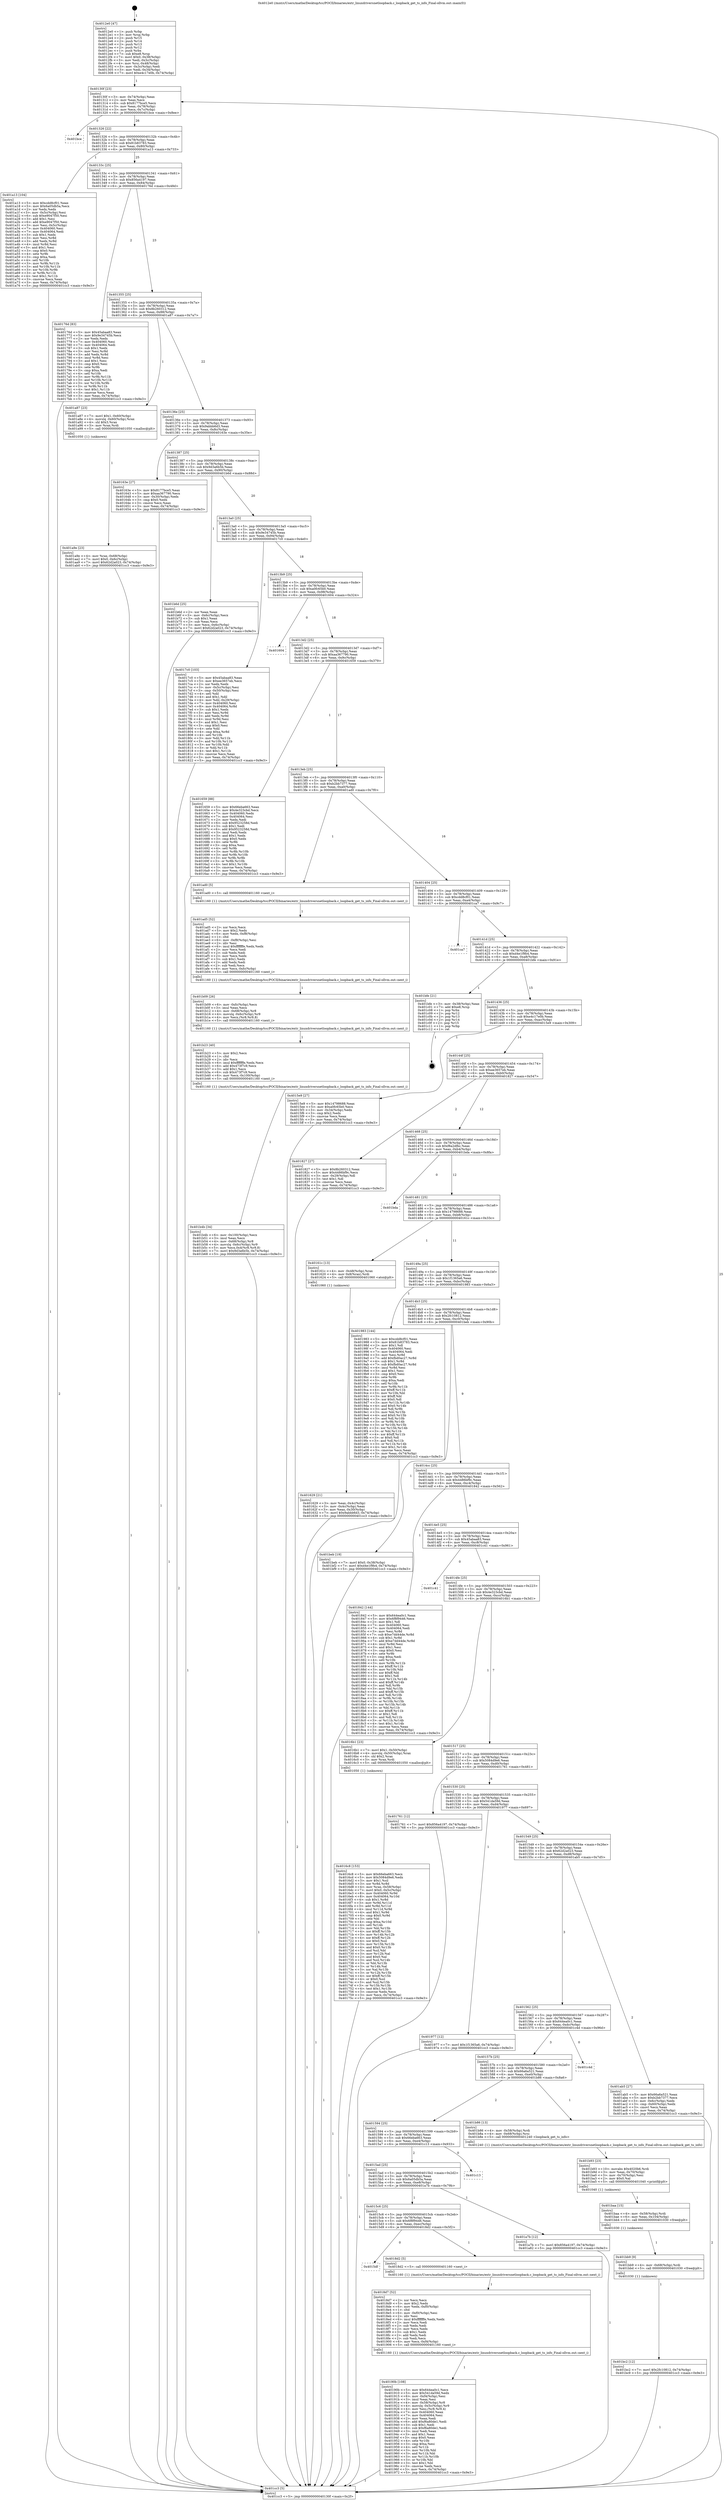 digraph "0x4012e0" {
  label = "0x4012e0 (/mnt/c/Users/mathe/Desktop/tcc/POCII/binaries/extr_linuxdriversnetloopback.c_loopback_get_ts_info_Final-ollvm.out::main(0))"
  labelloc = "t"
  node[shape=record]

  Entry [label="",width=0.3,height=0.3,shape=circle,fillcolor=black,style=filled]
  "0x40130f" [label="{
     0x40130f [23]\l
     | [instrs]\l
     &nbsp;&nbsp;0x40130f \<+3\>: mov -0x74(%rbp),%eax\l
     &nbsp;&nbsp;0x401312 \<+2\>: mov %eax,%ecx\l
     &nbsp;&nbsp;0x401314 \<+6\>: sub $0x8177bce5,%ecx\l
     &nbsp;&nbsp;0x40131a \<+3\>: mov %eax,-0x78(%rbp)\l
     &nbsp;&nbsp;0x40131d \<+3\>: mov %ecx,-0x7c(%rbp)\l
     &nbsp;&nbsp;0x401320 \<+6\>: je 0000000000401bce \<main+0x8ee\>\l
  }"]
  "0x401bce" [label="{
     0x401bce\l
  }", style=dashed]
  "0x401326" [label="{
     0x401326 [22]\l
     | [instrs]\l
     &nbsp;&nbsp;0x401326 \<+5\>: jmp 000000000040132b \<main+0x4b\>\l
     &nbsp;&nbsp;0x40132b \<+3\>: mov -0x78(%rbp),%eax\l
     &nbsp;&nbsp;0x40132e \<+5\>: sub $0x81b83783,%eax\l
     &nbsp;&nbsp;0x401333 \<+3\>: mov %eax,-0x80(%rbp)\l
     &nbsp;&nbsp;0x401336 \<+6\>: je 0000000000401a13 \<main+0x733\>\l
  }"]
  Exit [label="",width=0.3,height=0.3,shape=circle,fillcolor=black,style=filled,peripheries=2]
  "0x401a13" [label="{
     0x401a13 [104]\l
     | [instrs]\l
     &nbsp;&nbsp;0x401a13 \<+5\>: mov $0xcdd8cf01,%eax\l
     &nbsp;&nbsp;0x401a18 \<+5\>: mov $0x6a05db5a,%ecx\l
     &nbsp;&nbsp;0x401a1d \<+2\>: xor %edx,%edx\l
     &nbsp;&nbsp;0x401a1f \<+3\>: mov -0x5c(%rbp),%esi\l
     &nbsp;&nbsp;0x401a22 \<+6\>: sub $0xe9047f50,%esi\l
     &nbsp;&nbsp;0x401a28 \<+3\>: add $0x1,%esi\l
     &nbsp;&nbsp;0x401a2b \<+6\>: add $0xe9047f50,%esi\l
     &nbsp;&nbsp;0x401a31 \<+3\>: mov %esi,-0x5c(%rbp)\l
     &nbsp;&nbsp;0x401a34 \<+7\>: mov 0x404060,%esi\l
     &nbsp;&nbsp;0x401a3b \<+7\>: mov 0x404064,%edi\l
     &nbsp;&nbsp;0x401a42 \<+3\>: sub $0x1,%edx\l
     &nbsp;&nbsp;0x401a45 \<+3\>: mov %esi,%r8d\l
     &nbsp;&nbsp;0x401a48 \<+3\>: add %edx,%r8d\l
     &nbsp;&nbsp;0x401a4b \<+4\>: imul %r8d,%esi\l
     &nbsp;&nbsp;0x401a4f \<+3\>: and $0x1,%esi\l
     &nbsp;&nbsp;0x401a52 \<+3\>: cmp $0x0,%esi\l
     &nbsp;&nbsp;0x401a55 \<+4\>: sete %r9b\l
     &nbsp;&nbsp;0x401a59 \<+3\>: cmp $0xa,%edi\l
     &nbsp;&nbsp;0x401a5c \<+4\>: setl %r10b\l
     &nbsp;&nbsp;0x401a60 \<+3\>: mov %r9b,%r11b\l
     &nbsp;&nbsp;0x401a63 \<+3\>: and %r10b,%r11b\l
     &nbsp;&nbsp;0x401a66 \<+3\>: xor %r10b,%r9b\l
     &nbsp;&nbsp;0x401a69 \<+3\>: or %r9b,%r11b\l
     &nbsp;&nbsp;0x401a6c \<+4\>: test $0x1,%r11b\l
     &nbsp;&nbsp;0x401a70 \<+3\>: cmovne %ecx,%eax\l
     &nbsp;&nbsp;0x401a73 \<+3\>: mov %eax,-0x74(%rbp)\l
     &nbsp;&nbsp;0x401a76 \<+5\>: jmp 0000000000401cc3 \<main+0x9e3\>\l
  }"]
  "0x40133c" [label="{
     0x40133c [25]\l
     | [instrs]\l
     &nbsp;&nbsp;0x40133c \<+5\>: jmp 0000000000401341 \<main+0x61\>\l
     &nbsp;&nbsp;0x401341 \<+3\>: mov -0x78(%rbp),%eax\l
     &nbsp;&nbsp;0x401344 \<+5\>: sub $0x856a4197,%eax\l
     &nbsp;&nbsp;0x401349 \<+6\>: mov %eax,-0x84(%rbp)\l
     &nbsp;&nbsp;0x40134f \<+6\>: je 000000000040176d \<main+0x48d\>\l
  }"]
  "0x401bc2" [label="{
     0x401bc2 [12]\l
     | [instrs]\l
     &nbsp;&nbsp;0x401bc2 \<+7\>: movl $0x2fc10812,-0x74(%rbp)\l
     &nbsp;&nbsp;0x401bc9 \<+5\>: jmp 0000000000401cc3 \<main+0x9e3\>\l
  }"]
  "0x40176d" [label="{
     0x40176d [83]\l
     | [instrs]\l
     &nbsp;&nbsp;0x40176d \<+5\>: mov $0x45abaa83,%eax\l
     &nbsp;&nbsp;0x401772 \<+5\>: mov $0x9e34745b,%ecx\l
     &nbsp;&nbsp;0x401777 \<+2\>: xor %edx,%edx\l
     &nbsp;&nbsp;0x401779 \<+7\>: mov 0x404060,%esi\l
     &nbsp;&nbsp;0x401780 \<+7\>: mov 0x404064,%edi\l
     &nbsp;&nbsp;0x401787 \<+3\>: sub $0x1,%edx\l
     &nbsp;&nbsp;0x40178a \<+3\>: mov %esi,%r8d\l
     &nbsp;&nbsp;0x40178d \<+3\>: add %edx,%r8d\l
     &nbsp;&nbsp;0x401790 \<+4\>: imul %r8d,%esi\l
     &nbsp;&nbsp;0x401794 \<+3\>: and $0x1,%esi\l
     &nbsp;&nbsp;0x401797 \<+3\>: cmp $0x0,%esi\l
     &nbsp;&nbsp;0x40179a \<+4\>: sete %r9b\l
     &nbsp;&nbsp;0x40179e \<+3\>: cmp $0xa,%edi\l
     &nbsp;&nbsp;0x4017a1 \<+4\>: setl %r10b\l
     &nbsp;&nbsp;0x4017a5 \<+3\>: mov %r9b,%r11b\l
     &nbsp;&nbsp;0x4017a8 \<+3\>: and %r10b,%r11b\l
     &nbsp;&nbsp;0x4017ab \<+3\>: xor %r10b,%r9b\l
     &nbsp;&nbsp;0x4017ae \<+3\>: or %r9b,%r11b\l
     &nbsp;&nbsp;0x4017b1 \<+4\>: test $0x1,%r11b\l
     &nbsp;&nbsp;0x4017b5 \<+3\>: cmovne %ecx,%eax\l
     &nbsp;&nbsp;0x4017b8 \<+3\>: mov %eax,-0x74(%rbp)\l
     &nbsp;&nbsp;0x4017bb \<+5\>: jmp 0000000000401cc3 \<main+0x9e3\>\l
  }"]
  "0x401355" [label="{
     0x401355 [25]\l
     | [instrs]\l
     &nbsp;&nbsp;0x401355 \<+5\>: jmp 000000000040135a \<main+0x7a\>\l
     &nbsp;&nbsp;0x40135a \<+3\>: mov -0x78(%rbp),%eax\l
     &nbsp;&nbsp;0x40135d \<+5\>: sub $0x8b260312,%eax\l
     &nbsp;&nbsp;0x401362 \<+6\>: mov %eax,-0x88(%rbp)\l
     &nbsp;&nbsp;0x401368 \<+6\>: je 0000000000401a87 \<main+0x7a7\>\l
  }"]
  "0x401bb9" [label="{
     0x401bb9 [9]\l
     | [instrs]\l
     &nbsp;&nbsp;0x401bb9 \<+4\>: mov -0x68(%rbp),%rdi\l
     &nbsp;&nbsp;0x401bbd \<+5\>: call 0000000000401030 \<free@plt\>\l
     | [calls]\l
     &nbsp;&nbsp;0x401030 \{1\} (unknown)\l
  }"]
  "0x401a87" [label="{
     0x401a87 [23]\l
     | [instrs]\l
     &nbsp;&nbsp;0x401a87 \<+7\>: movl $0x1,-0x60(%rbp)\l
     &nbsp;&nbsp;0x401a8e \<+4\>: movslq -0x60(%rbp),%rax\l
     &nbsp;&nbsp;0x401a92 \<+4\>: shl $0x3,%rax\l
     &nbsp;&nbsp;0x401a96 \<+3\>: mov %rax,%rdi\l
     &nbsp;&nbsp;0x401a99 \<+5\>: call 0000000000401050 \<malloc@plt\>\l
     | [calls]\l
     &nbsp;&nbsp;0x401050 \{1\} (unknown)\l
  }"]
  "0x40136e" [label="{
     0x40136e [25]\l
     | [instrs]\l
     &nbsp;&nbsp;0x40136e \<+5\>: jmp 0000000000401373 \<main+0x93\>\l
     &nbsp;&nbsp;0x401373 \<+3\>: mov -0x78(%rbp),%eax\l
     &nbsp;&nbsp;0x401376 \<+5\>: sub $0x9abbb6d3,%eax\l
     &nbsp;&nbsp;0x40137b \<+6\>: mov %eax,-0x8c(%rbp)\l
     &nbsp;&nbsp;0x401381 \<+6\>: je 000000000040163e \<main+0x35e\>\l
  }"]
  "0x401baa" [label="{
     0x401baa [15]\l
     | [instrs]\l
     &nbsp;&nbsp;0x401baa \<+4\>: mov -0x58(%rbp),%rdi\l
     &nbsp;&nbsp;0x401bae \<+6\>: mov %eax,-0x104(%rbp)\l
     &nbsp;&nbsp;0x401bb4 \<+5\>: call 0000000000401030 \<free@plt\>\l
     | [calls]\l
     &nbsp;&nbsp;0x401030 \{1\} (unknown)\l
  }"]
  "0x40163e" [label="{
     0x40163e [27]\l
     | [instrs]\l
     &nbsp;&nbsp;0x40163e \<+5\>: mov $0x8177bce5,%eax\l
     &nbsp;&nbsp;0x401643 \<+5\>: mov $0xaa367790,%ecx\l
     &nbsp;&nbsp;0x401648 \<+3\>: mov -0x30(%rbp),%edx\l
     &nbsp;&nbsp;0x40164b \<+3\>: cmp $0x0,%edx\l
     &nbsp;&nbsp;0x40164e \<+3\>: cmove %ecx,%eax\l
     &nbsp;&nbsp;0x401651 \<+3\>: mov %eax,-0x74(%rbp)\l
     &nbsp;&nbsp;0x401654 \<+5\>: jmp 0000000000401cc3 \<main+0x9e3\>\l
  }"]
  "0x401387" [label="{
     0x401387 [25]\l
     | [instrs]\l
     &nbsp;&nbsp;0x401387 \<+5\>: jmp 000000000040138c \<main+0xac\>\l
     &nbsp;&nbsp;0x40138c \<+3\>: mov -0x78(%rbp),%eax\l
     &nbsp;&nbsp;0x40138f \<+5\>: sub $0x9d3a6b5b,%eax\l
     &nbsp;&nbsp;0x401394 \<+6\>: mov %eax,-0x90(%rbp)\l
     &nbsp;&nbsp;0x40139a \<+6\>: je 0000000000401b6d \<main+0x88d\>\l
  }"]
  "0x401b93" [label="{
     0x401b93 [23]\l
     | [instrs]\l
     &nbsp;&nbsp;0x401b93 \<+10\>: movabs $0x4020b6,%rdi\l
     &nbsp;&nbsp;0x401b9d \<+3\>: mov %eax,-0x70(%rbp)\l
     &nbsp;&nbsp;0x401ba0 \<+3\>: mov -0x70(%rbp),%esi\l
     &nbsp;&nbsp;0x401ba3 \<+2\>: mov $0x0,%al\l
     &nbsp;&nbsp;0x401ba5 \<+5\>: call 0000000000401040 \<printf@plt\>\l
     | [calls]\l
     &nbsp;&nbsp;0x401040 \{1\} (unknown)\l
  }"]
  "0x401b6d" [label="{
     0x401b6d [25]\l
     | [instrs]\l
     &nbsp;&nbsp;0x401b6d \<+2\>: xor %eax,%eax\l
     &nbsp;&nbsp;0x401b6f \<+3\>: mov -0x6c(%rbp),%ecx\l
     &nbsp;&nbsp;0x401b72 \<+3\>: sub $0x1,%eax\l
     &nbsp;&nbsp;0x401b75 \<+2\>: sub %eax,%ecx\l
     &nbsp;&nbsp;0x401b77 \<+3\>: mov %ecx,-0x6c(%rbp)\l
     &nbsp;&nbsp;0x401b7a \<+7\>: movl $0x62d2a023,-0x74(%rbp)\l
     &nbsp;&nbsp;0x401b81 \<+5\>: jmp 0000000000401cc3 \<main+0x9e3\>\l
  }"]
  "0x4013a0" [label="{
     0x4013a0 [25]\l
     | [instrs]\l
     &nbsp;&nbsp;0x4013a0 \<+5\>: jmp 00000000004013a5 \<main+0xc5\>\l
     &nbsp;&nbsp;0x4013a5 \<+3\>: mov -0x78(%rbp),%eax\l
     &nbsp;&nbsp;0x4013a8 \<+5\>: sub $0x9e34745b,%eax\l
     &nbsp;&nbsp;0x4013ad \<+6\>: mov %eax,-0x94(%rbp)\l
     &nbsp;&nbsp;0x4013b3 \<+6\>: je 00000000004017c0 \<main+0x4e0\>\l
  }"]
  "0x401b4b" [label="{
     0x401b4b [34]\l
     | [instrs]\l
     &nbsp;&nbsp;0x401b4b \<+6\>: mov -0x100(%rbp),%ecx\l
     &nbsp;&nbsp;0x401b51 \<+3\>: imul %eax,%ecx\l
     &nbsp;&nbsp;0x401b54 \<+4\>: mov -0x68(%rbp),%r8\l
     &nbsp;&nbsp;0x401b58 \<+4\>: movslq -0x6c(%rbp),%r9\l
     &nbsp;&nbsp;0x401b5c \<+5\>: mov %ecx,0x4(%r8,%r9,8)\l
     &nbsp;&nbsp;0x401b61 \<+7\>: movl $0x9d3a6b5b,-0x74(%rbp)\l
     &nbsp;&nbsp;0x401b68 \<+5\>: jmp 0000000000401cc3 \<main+0x9e3\>\l
  }"]
  "0x4017c0" [label="{
     0x4017c0 [103]\l
     | [instrs]\l
     &nbsp;&nbsp;0x4017c0 \<+5\>: mov $0x45abaa83,%eax\l
     &nbsp;&nbsp;0x4017c5 \<+5\>: mov $0xee3657eb,%ecx\l
     &nbsp;&nbsp;0x4017ca \<+2\>: xor %edx,%edx\l
     &nbsp;&nbsp;0x4017cc \<+3\>: mov -0x5c(%rbp),%esi\l
     &nbsp;&nbsp;0x4017cf \<+3\>: cmp -0x50(%rbp),%esi\l
     &nbsp;&nbsp;0x4017d2 \<+4\>: setl %dil\l
     &nbsp;&nbsp;0x4017d6 \<+4\>: and $0x1,%dil\l
     &nbsp;&nbsp;0x4017da \<+4\>: mov %dil,-0x29(%rbp)\l
     &nbsp;&nbsp;0x4017de \<+7\>: mov 0x404060,%esi\l
     &nbsp;&nbsp;0x4017e5 \<+8\>: mov 0x404064,%r8d\l
     &nbsp;&nbsp;0x4017ed \<+3\>: sub $0x1,%edx\l
     &nbsp;&nbsp;0x4017f0 \<+3\>: mov %esi,%r9d\l
     &nbsp;&nbsp;0x4017f3 \<+3\>: add %edx,%r9d\l
     &nbsp;&nbsp;0x4017f6 \<+4\>: imul %r9d,%esi\l
     &nbsp;&nbsp;0x4017fa \<+3\>: and $0x1,%esi\l
     &nbsp;&nbsp;0x4017fd \<+3\>: cmp $0x0,%esi\l
     &nbsp;&nbsp;0x401800 \<+4\>: sete %dil\l
     &nbsp;&nbsp;0x401804 \<+4\>: cmp $0xa,%r8d\l
     &nbsp;&nbsp;0x401808 \<+4\>: setl %r10b\l
     &nbsp;&nbsp;0x40180c \<+3\>: mov %dil,%r11b\l
     &nbsp;&nbsp;0x40180f \<+3\>: and %r10b,%r11b\l
     &nbsp;&nbsp;0x401812 \<+3\>: xor %r10b,%dil\l
     &nbsp;&nbsp;0x401815 \<+3\>: or %dil,%r11b\l
     &nbsp;&nbsp;0x401818 \<+4\>: test $0x1,%r11b\l
     &nbsp;&nbsp;0x40181c \<+3\>: cmovne %ecx,%eax\l
     &nbsp;&nbsp;0x40181f \<+3\>: mov %eax,-0x74(%rbp)\l
     &nbsp;&nbsp;0x401822 \<+5\>: jmp 0000000000401cc3 \<main+0x9e3\>\l
  }"]
  "0x4013b9" [label="{
     0x4013b9 [25]\l
     | [instrs]\l
     &nbsp;&nbsp;0x4013b9 \<+5\>: jmp 00000000004013be \<main+0xde\>\l
     &nbsp;&nbsp;0x4013be \<+3\>: mov -0x78(%rbp),%eax\l
     &nbsp;&nbsp;0x4013c1 \<+5\>: sub $0xa0fc65b0,%eax\l
     &nbsp;&nbsp;0x4013c6 \<+6\>: mov %eax,-0x98(%rbp)\l
     &nbsp;&nbsp;0x4013cc \<+6\>: je 0000000000401604 \<main+0x324\>\l
  }"]
  "0x401b23" [label="{
     0x401b23 [40]\l
     | [instrs]\l
     &nbsp;&nbsp;0x401b23 \<+5\>: mov $0x2,%ecx\l
     &nbsp;&nbsp;0x401b28 \<+1\>: cltd\l
     &nbsp;&nbsp;0x401b29 \<+2\>: idiv %ecx\l
     &nbsp;&nbsp;0x401b2b \<+6\>: imul $0xfffffffe,%edx,%ecx\l
     &nbsp;&nbsp;0x401b31 \<+6\>: add $0x473f7c9,%ecx\l
     &nbsp;&nbsp;0x401b37 \<+3\>: add $0x1,%ecx\l
     &nbsp;&nbsp;0x401b3a \<+6\>: sub $0x473f7c9,%ecx\l
     &nbsp;&nbsp;0x401b40 \<+6\>: mov %ecx,-0x100(%rbp)\l
     &nbsp;&nbsp;0x401b46 \<+5\>: call 0000000000401160 \<next_i\>\l
     | [calls]\l
     &nbsp;&nbsp;0x401160 \{1\} (/mnt/c/Users/mathe/Desktop/tcc/POCII/binaries/extr_linuxdriversnetloopback.c_loopback_get_ts_info_Final-ollvm.out::next_i)\l
  }"]
  "0x401604" [label="{
     0x401604\l
  }", style=dashed]
  "0x4013d2" [label="{
     0x4013d2 [25]\l
     | [instrs]\l
     &nbsp;&nbsp;0x4013d2 \<+5\>: jmp 00000000004013d7 \<main+0xf7\>\l
     &nbsp;&nbsp;0x4013d7 \<+3\>: mov -0x78(%rbp),%eax\l
     &nbsp;&nbsp;0x4013da \<+5\>: sub $0xaa367790,%eax\l
     &nbsp;&nbsp;0x4013df \<+6\>: mov %eax,-0x9c(%rbp)\l
     &nbsp;&nbsp;0x4013e5 \<+6\>: je 0000000000401659 \<main+0x379\>\l
  }"]
  "0x401b09" [label="{
     0x401b09 [26]\l
     | [instrs]\l
     &nbsp;&nbsp;0x401b09 \<+6\>: mov -0xfc(%rbp),%ecx\l
     &nbsp;&nbsp;0x401b0f \<+3\>: imul %eax,%ecx\l
     &nbsp;&nbsp;0x401b12 \<+4\>: mov -0x68(%rbp),%r8\l
     &nbsp;&nbsp;0x401b16 \<+4\>: movslq -0x6c(%rbp),%r9\l
     &nbsp;&nbsp;0x401b1a \<+4\>: mov %ecx,(%r8,%r9,8)\l
     &nbsp;&nbsp;0x401b1e \<+5\>: call 0000000000401160 \<next_i\>\l
     | [calls]\l
     &nbsp;&nbsp;0x401160 \{1\} (/mnt/c/Users/mathe/Desktop/tcc/POCII/binaries/extr_linuxdriversnetloopback.c_loopback_get_ts_info_Final-ollvm.out::next_i)\l
  }"]
  "0x401659" [label="{
     0x401659 [88]\l
     | [instrs]\l
     &nbsp;&nbsp;0x401659 \<+5\>: mov $0x66eba663,%eax\l
     &nbsp;&nbsp;0x40165e \<+5\>: mov $0x4e323cbd,%ecx\l
     &nbsp;&nbsp;0x401663 \<+7\>: mov 0x404060,%edx\l
     &nbsp;&nbsp;0x40166a \<+7\>: mov 0x404064,%esi\l
     &nbsp;&nbsp;0x401671 \<+2\>: mov %edx,%edi\l
     &nbsp;&nbsp;0x401673 \<+6\>: sub $0x9523258d,%edi\l
     &nbsp;&nbsp;0x401679 \<+3\>: sub $0x1,%edi\l
     &nbsp;&nbsp;0x40167c \<+6\>: add $0x9523258d,%edi\l
     &nbsp;&nbsp;0x401682 \<+3\>: imul %edi,%edx\l
     &nbsp;&nbsp;0x401685 \<+3\>: and $0x1,%edx\l
     &nbsp;&nbsp;0x401688 \<+3\>: cmp $0x0,%edx\l
     &nbsp;&nbsp;0x40168b \<+4\>: sete %r8b\l
     &nbsp;&nbsp;0x40168f \<+3\>: cmp $0xa,%esi\l
     &nbsp;&nbsp;0x401692 \<+4\>: setl %r9b\l
     &nbsp;&nbsp;0x401696 \<+3\>: mov %r8b,%r10b\l
     &nbsp;&nbsp;0x401699 \<+3\>: and %r9b,%r10b\l
     &nbsp;&nbsp;0x40169c \<+3\>: xor %r9b,%r8b\l
     &nbsp;&nbsp;0x40169f \<+3\>: or %r8b,%r10b\l
     &nbsp;&nbsp;0x4016a2 \<+4\>: test $0x1,%r10b\l
     &nbsp;&nbsp;0x4016a6 \<+3\>: cmovne %ecx,%eax\l
     &nbsp;&nbsp;0x4016a9 \<+3\>: mov %eax,-0x74(%rbp)\l
     &nbsp;&nbsp;0x4016ac \<+5\>: jmp 0000000000401cc3 \<main+0x9e3\>\l
  }"]
  "0x4013eb" [label="{
     0x4013eb [25]\l
     | [instrs]\l
     &nbsp;&nbsp;0x4013eb \<+5\>: jmp 00000000004013f0 \<main+0x110\>\l
     &nbsp;&nbsp;0x4013f0 \<+3\>: mov -0x78(%rbp),%eax\l
     &nbsp;&nbsp;0x4013f3 \<+5\>: sub $0xb2bb7377,%eax\l
     &nbsp;&nbsp;0x4013f8 \<+6\>: mov %eax,-0xa0(%rbp)\l
     &nbsp;&nbsp;0x4013fe \<+6\>: je 0000000000401ad0 \<main+0x7f0\>\l
  }"]
  "0x401ad5" [label="{
     0x401ad5 [52]\l
     | [instrs]\l
     &nbsp;&nbsp;0x401ad5 \<+2\>: xor %ecx,%ecx\l
     &nbsp;&nbsp;0x401ad7 \<+5\>: mov $0x2,%edx\l
     &nbsp;&nbsp;0x401adc \<+6\>: mov %edx,-0xf8(%rbp)\l
     &nbsp;&nbsp;0x401ae2 \<+1\>: cltd\l
     &nbsp;&nbsp;0x401ae3 \<+6\>: mov -0xf8(%rbp),%esi\l
     &nbsp;&nbsp;0x401ae9 \<+2\>: idiv %esi\l
     &nbsp;&nbsp;0x401aeb \<+6\>: imul $0xfffffffe,%edx,%edx\l
     &nbsp;&nbsp;0x401af1 \<+2\>: mov %ecx,%edi\l
     &nbsp;&nbsp;0x401af3 \<+2\>: sub %edx,%edi\l
     &nbsp;&nbsp;0x401af5 \<+2\>: mov %ecx,%edx\l
     &nbsp;&nbsp;0x401af7 \<+3\>: sub $0x1,%edx\l
     &nbsp;&nbsp;0x401afa \<+2\>: add %edx,%edi\l
     &nbsp;&nbsp;0x401afc \<+2\>: sub %edi,%ecx\l
     &nbsp;&nbsp;0x401afe \<+6\>: mov %ecx,-0xfc(%rbp)\l
     &nbsp;&nbsp;0x401b04 \<+5\>: call 0000000000401160 \<next_i\>\l
     | [calls]\l
     &nbsp;&nbsp;0x401160 \{1\} (/mnt/c/Users/mathe/Desktop/tcc/POCII/binaries/extr_linuxdriversnetloopback.c_loopback_get_ts_info_Final-ollvm.out::next_i)\l
  }"]
  "0x401ad0" [label="{
     0x401ad0 [5]\l
     | [instrs]\l
     &nbsp;&nbsp;0x401ad0 \<+5\>: call 0000000000401160 \<next_i\>\l
     | [calls]\l
     &nbsp;&nbsp;0x401160 \{1\} (/mnt/c/Users/mathe/Desktop/tcc/POCII/binaries/extr_linuxdriversnetloopback.c_loopback_get_ts_info_Final-ollvm.out::next_i)\l
  }"]
  "0x401404" [label="{
     0x401404 [25]\l
     | [instrs]\l
     &nbsp;&nbsp;0x401404 \<+5\>: jmp 0000000000401409 \<main+0x129\>\l
     &nbsp;&nbsp;0x401409 \<+3\>: mov -0x78(%rbp),%eax\l
     &nbsp;&nbsp;0x40140c \<+5\>: sub $0xcdd8cf01,%eax\l
     &nbsp;&nbsp;0x401411 \<+6\>: mov %eax,-0xa4(%rbp)\l
     &nbsp;&nbsp;0x401417 \<+6\>: je 0000000000401ca7 \<main+0x9c7\>\l
  }"]
  "0x401a9e" [label="{
     0x401a9e [23]\l
     | [instrs]\l
     &nbsp;&nbsp;0x401a9e \<+4\>: mov %rax,-0x68(%rbp)\l
     &nbsp;&nbsp;0x401aa2 \<+7\>: movl $0x0,-0x6c(%rbp)\l
     &nbsp;&nbsp;0x401aa9 \<+7\>: movl $0x62d2a023,-0x74(%rbp)\l
     &nbsp;&nbsp;0x401ab0 \<+5\>: jmp 0000000000401cc3 \<main+0x9e3\>\l
  }"]
  "0x401ca7" [label="{
     0x401ca7\l
  }", style=dashed]
  "0x40141d" [label="{
     0x40141d [25]\l
     | [instrs]\l
     &nbsp;&nbsp;0x40141d \<+5\>: jmp 0000000000401422 \<main+0x142\>\l
     &nbsp;&nbsp;0x401422 \<+3\>: mov -0x78(%rbp),%eax\l
     &nbsp;&nbsp;0x401425 \<+5\>: sub $0xd4e1f9b4,%eax\l
     &nbsp;&nbsp;0x40142a \<+6\>: mov %eax,-0xa8(%rbp)\l
     &nbsp;&nbsp;0x401430 \<+6\>: je 0000000000401bfe \<main+0x91e\>\l
  }"]
  "0x40190b" [label="{
     0x40190b [108]\l
     | [instrs]\l
     &nbsp;&nbsp;0x40190b \<+5\>: mov $0x644ea0c1,%ecx\l
     &nbsp;&nbsp;0x401910 \<+5\>: mov $0x541da59d,%edx\l
     &nbsp;&nbsp;0x401915 \<+6\>: mov -0xf4(%rbp),%esi\l
     &nbsp;&nbsp;0x40191b \<+3\>: imul %eax,%esi\l
     &nbsp;&nbsp;0x40191e \<+4\>: mov -0x58(%rbp),%r8\l
     &nbsp;&nbsp;0x401922 \<+4\>: movslq -0x5c(%rbp),%r9\l
     &nbsp;&nbsp;0x401926 \<+4\>: mov %esi,(%r8,%r9,4)\l
     &nbsp;&nbsp;0x40192a \<+7\>: mov 0x404060,%eax\l
     &nbsp;&nbsp;0x401931 \<+7\>: mov 0x404064,%esi\l
     &nbsp;&nbsp;0x401938 \<+2\>: mov %eax,%edi\l
     &nbsp;&nbsp;0x40193a \<+6\>: add $0xf6a80de1,%edi\l
     &nbsp;&nbsp;0x401940 \<+3\>: sub $0x1,%edi\l
     &nbsp;&nbsp;0x401943 \<+6\>: sub $0xf6a80de1,%edi\l
     &nbsp;&nbsp;0x401949 \<+3\>: imul %edi,%eax\l
     &nbsp;&nbsp;0x40194c \<+3\>: and $0x1,%eax\l
     &nbsp;&nbsp;0x40194f \<+3\>: cmp $0x0,%eax\l
     &nbsp;&nbsp;0x401952 \<+4\>: sete %r10b\l
     &nbsp;&nbsp;0x401956 \<+3\>: cmp $0xa,%esi\l
     &nbsp;&nbsp;0x401959 \<+4\>: setl %r11b\l
     &nbsp;&nbsp;0x40195d \<+3\>: mov %r10b,%bl\l
     &nbsp;&nbsp;0x401960 \<+3\>: and %r11b,%bl\l
     &nbsp;&nbsp;0x401963 \<+3\>: xor %r11b,%r10b\l
     &nbsp;&nbsp;0x401966 \<+3\>: or %r10b,%bl\l
     &nbsp;&nbsp;0x401969 \<+3\>: test $0x1,%bl\l
     &nbsp;&nbsp;0x40196c \<+3\>: cmovne %edx,%ecx\l
     &nbsp;&nbsp;0x40196f \<+3\>: mov %ecx,-0x74(%rbp)\l
     &nbsp;&nbsp;0x401972 \<+5\>: jmp 0000000000401cc3 \<main+0x9e3\>\l
  }"]
  "0x401bfe" [label="{
     0x401bfe [21]\l
     | [instrs]\l
     &nbsp;&nbsp;0x401bfe \<+3\>: mov -0x38(%rbp),%eax\l
     &nbsp;&nbsp;0x401c01 \<+7\>: add $0xe8,%rsp\l
     &nbsp;&nbsp;0x401c08 \<+1\>: pop %rbx\l
     &nbsp;&nbsp;0x401c09 \<+2\>: pop %r12\l
     &nbsp;&nbsp;0x401c0b \<+2\>: pop %r13\l
     &nbsp;&nbsp;0x401c0d \<+2\>: pop %r14\l
     &nbsp;&nbsp;0x401c0f \<+2\>: pop %r15\l
     &nbsp;&nbsp;0x401c11 \<+1\>: pop %rbp\l
     &nbsp;&nbsp;0x401c12 \<+1\>: ret\l
  }"]
  "0x401436" [label="{
     0x401436 [25]\l
     | [instrs]\l
     &nbsp;&nbsp;0x401436 \<+5\>: jmp 000000000040143b \<main+0x15b\>\l
     &nbsp;&nbsp;0x40143b \<+3\>: mov -0x78(%rbp),%eax\l
     &nbsp;&nbsp;0x40143e \<+5\>: sub $0xe4c17e0b,%eax\l
     &nbsp;&nbsp;0x401443 \<+6\>: mov %eax,-0xac(%rbp)\l
     &nbsp;&nbsp;0x401449 \<+6\>: je 00000000004015e9 \<main+0x309\>\l
  }"]
  "0x4018d7" [label="{
     0x4018d7 [52]\l
     | [instrs]\l
     &nbsp;&nbsp;0x4018d7 \<+2\>: xor %ecx,%ecx\l
     &nbsp;&nbsp;0x4018d9 \<+5\>: mov $0x2,%edx\l
     &nbsp;&nbsp;0x4018de \<+6\>: mov %edx,-0xf0(%rbp)\l
     &nbsp;&nbsp;0x4018e4 \<+1\>: cltd\l
     &nbsp;&nbsp;0x4018e5 \<+6\>: mov -0xf0(%rbp),%esi\l
     &nbsp;&nbsp;0x4018eb \<+2\>: idiv %esi\l
     &nbsp;&nbsp;0x4018ed \<+6\>: imul $0xfffffffe,%edx,%edx\l
     &nbsp;&nbsp;0x4018f3 \<+2\>: mov %ecx,%edi\l
     &nbsp;&nbsp;0x4018f5 \<+2\>: sub %edx,%edi\l
     &nbsp;&nbsp;0x4018f7 \<+2\>: mov %ecx,%edx\l
     &nbsp;&nbsp;0x4018f9 \<+3\>: sub $0x1,%edx\l
     &nbsp;&nbsp;0x4018fc \<+2\>: add %edx,%edi\l
     &nbsp;&nbsp;0x4018fe \<+2\>: sub %edi,%ecx\l
     &nbsp;&nbsp;0x401900 \<+6\>: mov %ecx,-0xf4(%rbp)\l
     &nbsp;&nbsp;0x401906 \<+5\>: call 0000000000401160 \<next_i\>\l
     | [calls]\l
     &nbsp;&nbsp;0x401160 \{1\} (/mnt/c/Users/mathe/Desktop/tcc/POCII/binaries/extr_linuxdriversnetloopback.c_loopback_get_ts_info_Final-ollvm.out::next_i)\l
  }"]
  "0x4015e9" [label="{
     0x4015e9 [27]\l
     | [instrs]\l
     &nbsp;&nbsp;0x4015e9 \<+5\>: mov $0x14798688,%eax\l
     &nbsp;&nbsp;0x4015ee \<+5\>: mov $0xa0fc65b0,%ecx\l
     &nbsp;&nbsp;0x4015f3 \<+3\>: mov -0x34(%rbp),%edx\l
     &nbsp;&nbsp;0x4015f6 \<+3\>: cmp $0x2,%edx\l
     &nbsp;&nbsp;0x4015f9 \<+3\>: cmovne %ecx,%eax\l
     &nbsp;&nbsp;0x4015fc \<+3\>: mov %eax,-0x74(%rbp)\l
     &nbsp;&nbsp;0x4015ff \<+5\>: jmp 0000000000401cc3 \<main+0x9e3\>\l
  }"]
  "0x40144f" [label="{
     0x40144f [25]\l
     | [instrs]\l
     &nbsp;&nbsp;0x40144f \<+5\>: jmp 0000000000401454 \<main+0x174\>\l
     &nbsp;&nbsp;0x401454 \<+3\>: mov -0x78(%rbp),%eax\l
     &nbsp;&nbsp;0x401457 \<+5\>: sub $0xee3657eb,%eax\l
     &nbsp;&nbsp;0x40145c \<+6\>: mov %eax,-0xb0(%rbp)\l
     &nbsp;&nbsp;0x401462 \<+6\>: je 0000000000401827 \<main+0x547\>\l
  }"]
  "0x401cc3" [label="{
     0x401cc3 [5]\l
     | [instrs]\l
     &nbsp;&nbsp;0x401cc3 \<+5\>: jmp 000000000040130f \<main+0x2f\>\l
  }"]
  "0x4012e0" [label="{
     0x4012e0 [47]\l
     | [instrs]\l
     &nbsp;&nbsp;0x4012e0 \<+1\>: push %rbp\l
     &nbsp;&nbsp;0x4012e1 \<+3\>: mov %rsp,%rbp\l
     &nbsp;&nbsp;0x4012e4 \<+2\>: push %r15\l
     &nbsp;&nbsp;0x4012e6 \<+2\>: push %r14\l
     &nbsp;&nbsp;0x4012e8 \<+2\>: push %r13\l
     &nbsp;&nbsp;0x4012ea \<+2\>: push %r12\l
     &nbsp;&nbsp;0x4012ec \<+1\>: push %rbx\l
     &nbsp;&nbsp;0x4012ed \<+7\>: sub $0xe8,%rsp\l
     &nbsp;&nbsp;0x4012f4 \<+7\>: movl $0x0,-0x38(%rbp)\l
     &nbsp;&nbsp;0x4012fb \<+3\>: mov %edi,-0x3c(%rbp)\l
     &nbsp;&nbsp;0x4012fe \<+4\>: mov %rsi,-0x48(%rbp)\l
     &nbsp;&nbsp;0x401302 \<+3\>: mov -0x3c(%rbp),%edi\l
     &nbsp;&nbsp;0x401305 \<+3\>: mov %edi,-0x34(%rbp)\l
     &nbsp;&nbsp;0x401308 \<+7\>: movl $0xe4c17e0b,-0x74(%rbp)\l
  }"]
  "0x4015df" [label="{
     0x4015df\l
  }", style=dashed]
  "0x401827" [label="{
     0x401827 [27]\l
     | [instrs]\l
     &nbsp;&nbsp;0x401827 \<+5\>: mov $0x8b260312,%eax\l
     &nbsp;&nbsp;0x40182c \<+5\>: mov $0x4486bf9c,%ecx\l
     &nbsp;&nbsp;0x401831 \<+3\>: mov -0x29(%rbp),%dl\l
     &nbsp;&nbsp;0x401834 \<+3\>: test $0x1,%dl\l
     &nbsp;&nbsp;0x401837 \<+3\>: cmovne %ecx,%eax\l
     &nbsp;&nbsp;0x40183a \<+3\>: mov %eax,-0x74(%rbp)\l
     &nbsp;&nbsp;0x40183d \<+5\>: jmp 0000000000401cc3 \<main+0x9e3\>\l
  }"]
  "0x401468" [label="{
     0x401468 [25]\l
     | [instrs]\l
     &nbsp;&nbsp;0x401468 \<+5\>: jmp 000000000040146d \<main+0x18d\>\l
     &nbsp;&nbsp;0x40146d \<+3\>: mov -0x78(%rbp),%eax\l
     &nbsp;&nbsp;0x401470 \<+5\>: sub $0xf8a2dfbc,%eax\l
     &nbsp;&nbsp;0x401475 \<+6\>: mov %eax,-0xb4(%rbp)\l
     &nbsp;&nbsp;0x40147b \<+6\>: je 0000000000401bda \<main+0x8fa\>\l
  }"]
  "0x4018d2" [label="{
     0x4018d2 [5]\l
     | [instrs]\l
     &nbsp;&nbsp;0x4018d2 \<+5\>: call 0000000000401160 \<next_i\>\l
     | [calls]\l
     &nbsp;&nbsp;0x401160 \{1\} (/mnt/c/Users/mathe/Desktop/tcc/POCII/binaries/extr_linuxdriversnetloopback.c_loopback_get_ts_info_Final-ollvm.out::next_i)\l
  }"]
  "0x401bda" [label="{
     0x401bda\l
  }", style=dashed]
  "0x401481" [label="{
     0x401481 [25]\l
     | [instrs]\l
     &nbsp;&nbsp;0x401481 \<+5\>: jmp 0000000000401486 \<main+0x1a6\>\l
     &nbsp;&nbsp;0x401486 \<+3\>: mov -0x78(%rbp),%eax\l
     &nbsp;&nbsp;0x401489 \<+5\>: sub $0x14798688,%eax\l
     &nbsp;&nbsp;0x40148e \<+6\>: mov %eax,-0xb8(%rbp)\l
     &nbsp;&nbsp;0x401494 \<+6\>: je 000000000040161c \<main+0x33c\>\l
  }"]
  "0x4015c6" [label="{
     0x4015c6 [25]\l
     | [instrs]\l
     &nbsp;&nbsp;0x4015c6 \<+5\>: jmp 00000000004015cb \<main+0x2eb\>\l
     &nbsp;&nbsp;0x4015cb \<+3\>: mov -0x78(%rbp),%eax\l
     &nbsp;&nbsp;0x4015ce \<+5\>: sub $0x6f8f9446,%eax\l
     &nbsp;&nbsp;0x4015d3 \<+6\>: mov %eax,-0xec(%rbp)\l
     &nbsp;&nbsp;0x4015d9 \<+6\>: je 00000000004018d2 \<main+0x5f2\>\l
  }"]
  "0x40161c" [label="{
     0x40161c [13]\l
     | [instrs]\l
     &nbsp;&nbsp;0x40161c \<+4\>: mov -0x48(%rbp),%rax\l
     &nbsp;&nbsp;0x401620 \<+4\>: mov 0x8(%rax),%rdi\l
     &nbsp;&nbsp;0x401624 \<+5\>: call 0000000000401060 \<atoi@plt\>\l
     | [calls]\l
     &nbsp;&nbsp;0x401060 \{1\} (unknown)\l
  }"]
  "0x40149a" [label="{
     0x40149a [25]\l
     | [instrs]\l
     &nbsp;&nbsp;0x40149a \<+5\>: jmp 000000000040149f \<main+0x1bf\>\l
     &nbsp;&nbsp;0x40149f \<+3\>: mov -0x78(%rbp),%eax\l
     &nbsp;&nbsp;0x4014a2 \<+5\>: sub $0x1f1365a6,%eax\l
     &nbsp;&nbsp;0x4014a7 \<+6\>: mov %eax,-0xbc(%rbp)\l
     &nbsp;&nbsp;0x4014ad \<+6\>: je 0000000000401983 \<main+0x6a3\>\l
  }"]
  "0x401629" [label="{
     0x401629 [21]\l
     | [instrs]\l
     &nbsp;&nbsp;0x401629 \<+3\>: mov %eax,-0x4c(%rbp)\l
     &nbsp;&nbsp;0x40162c \<+3\>: mov -0x4c(%rbp),%eax\l
     &nbsp;&nbsp;0x40162f \<+3\>: mov %eax,-0x30(%rbp)\l
     &nbsp;&nbsp;0x401632 \<+7\>: movl $0x9abbb6d3,-0x74(%rbp)\l
     &nbsp;&nbsp;0x401639 \<+5\>: jmp 0000000000401cc3 \<main+0x9e3\>\l
  }"]
  "0x401a7b" [label="{
     0x401a7b [12]\l
     | [instrs]\l
     &nbsp;&nbsp;0x401a7b \<+7\>: movl $0x856a4197,-0x74(%rbp)\l
     &nbsp;&nbsp;0x401a82 \<+5\>: jmp 0000000000401cc3 \<main+0x9e3\>\l
  }"]
  "0x401983" [label="{
     0x401983 [144]\l
     | [instrs]\l
     &nbsp;&nbsp;0x401983 \<+5\>: mov $0xcdd8cf01,%eax\l
     &nbsp;&nbsp;0x401988 \<+5\>: mov $0x81b83783,%ecx\l
     &nbsp;&nbsp;0x40198d \<+2\>: mov $0x1,%dl\l
     &nbsp;&nbsp;0x40198f \<+7\>: mov 0x404060,%esi\l
     &nbsp;&nbsp;0x401996 \<+7\>: mov 0x404064,%edi\l
     &nbsp;&nbsp;0x40199d \<+3\>: mov %esi,%r8d\l
     &nbsp;&nbsp;0x4019a0 \<+7\>: add $0xfbd0ac27,%r8d\l
     &nbsp;&nbsp;0x4019a7 \<+4\>: sub $0x1,%r8d\l
     &nbsp;&nbsp;0x4019ab \<+7\>: sub $0xfbd0ac27,%r8d\l
     &nbsp;&nbsp;0x4019b2 \<+4\>: imul %r8d,%esi\l
     &nbsp;&nbsp;0x4019b6 \<+3\>: and $0x1,%esi\l
     &nbsp;&nbsp;0x4019b9 \<+3\>: cmp $0x0,%esi\l
     &nbsp;&nbsp;0x4019bc \<+4\>: sete %r9b\l
     &nbsp;&nbsp;0x4019c0 \<+3\>: cmp $0xa,%edi\l
     &nbsp;&nbsp;0x4019c3 \<+4\>: setl %r10b\l
     &nbsp;&nbsp;0x4019c7 \<+3\>: mov %r9b,%r11b\l
     &nbsp;&nbsp;0x4019ca \<+4\>: xor $0xff,%r11b\l
     &nbsp;&nbsp;0x4019ce \<+3\>: mov %r10b,%bl\l
     &nbsp;&nbsp;0x4019d1 \<+3\>: xor $0xff,%bl\l
     &nbsp;&nbsp;0x4019d4 \<+3\>: xor $0x0,%dl\l
     &nbsp;&nbsp;0x4019d7 \<+3\>: mov %r11b,%r14b\l
     &nbsp;&nbsp;0x4019da \<+4\>: and $0x0,%r14b\l
     &nbsp;&nbsp;0x4019de \<+3\>: and %dl,%r9b\l
     &nbsp;&nbsp;0x4019e1 \<+3\>: mov %bl,%r15b\l
     &nbsp;&nbsp;0x4019e4 \<+4\>: and $0x0,%r15b\l
     &nbsp;&nbsp;0x4019e8 \<+3\>: and %dl,%r10b\l
     &nbsp;&nbsp;0x4019eb \<+3\>: or %r9b,%r14b\l
     &nbsp;&nbsp;0x4019ee \<+3\>: or %r10b,%r15b\l
     &nbsp;&nbsp;0x4019f1 \<+3\>: xor %r15b,%r14b\l
     &nbsp;&nbsp;0x4019f4 \<+3\>: or %bl,%r11b\l
     &nbsp;&nbsp;0x4019f7 \<+4\>: xor $0xff,%r11b\l
     &nbsp;&nbsp;0x4019fb \<+3\>: or $0x0,%dl\l
     &nbsp;&nbsp;0x4019fe \<+3\>: and %dl,%r11b\l
     &nbsp;&nbsp;0x401a01 \<+3\>: or %r11b,%r14b\l
     &nbsp;&nbsp;0x401a04 \<+4\>: test $0x1,%r14b\l
     &nbsp;&nbsp;0x401a08 \<+3\>: cmovne %ecx,%eax\l
     &nbsp;&nbsp;0x401a0b \<+3\>: mov %eax,-0x74(%rbp)\l
     &nbsp;&nbsp;0x401a0e \<+5\>: jmp 0000000000401cc3 \<main+0x9e3\>\l
  }"]
  "0x4014b3" [label="{
     0x4014b3 [25]\l
     | [instrs]\l
     &nbsp;&nbsp;0x4014b3 \<+5\>: jmp 00000000004014b8 \<main+0x1d8\>\l
     &nbsp;&nbsp;0x4014b8 \<+3\>: mov -0x78(%rbp),%eax\l
     &nbsp;&nbsp;0x4014bb \<+5\>: sub $0x2fc10812,%eax\l
     &nbsp;&nbsp;0x4014c0 \<+6\>: mov %eax,-0xc0(%rbp)\l
     &nbsp;&nbsp;0x4014c6 \<+6\>: je 0000000000401beb \<main+0x90b\>\l
  }"]
  "0x4015ad" [label="{
     0x4015ad [25]\l
     | [instrs]\l
     &nbsp;&nbsp;0x4015ad \<+5\>: jmp 00000000004015b2 \<main+0x2d2\>\l
     &nbsp;&nbsp;0x4015b2 \<+3\>: mov -0x78(%rbp),%eax\l
     &nbsp;&nbsp;0x4015b5 \<+5\>: sub $0x6a05db5a,%eax\l
     &nbsp;&nbsp;0x4015ba \<+6\>: mov %eax,-0xe8(%rbp)\l
     &nbsp;&nbsp;0x4015c0 \<+6\>: je 0000000000401a7b \<main+0x79b\>\l
  }"]
  "0x401beb" [label="{
     0x401beb [19]\l
     | [instrs]\l
     &nbsp;&nbsp;0x401beb \<+7\>: movl $0x0,-0x38(%rbp)\l
     &nbsp;&nbsp;0x401bf2 \<+7\>: movl $0xd4e1f9b4,-0x74(%rbp)\l
     &nbsp;&nbsp;0x401bf9 \<+5\>: jmp 0000000000401cc3 \<main+0x9e3\>\l
  }"]
  "0x4014cc" [label="{
     0x4014cc [25]\l
     | [instrs]\l
     &nbsp;&nbsp;0x4014cc \<+5\>: jmp 00000000004014d1 \<main+0x1f1\>\l
     &nbsp;&nbsp;0x4014d1 \<+3\>: mov -0x78(%rbp),%eax\l
     &nbsp;&nbsp;0x4014d4 \<+5\>: sub $0x4486bf9c,%eax\l
     &nbsp;&nbsp;0x4014d9 \<+6\>: mov %eax,-0xc4(%rbp)\l
     &nbsp;&nbsp;0x4014df \<+6\>: je 0000000000401842 \<main+0x562\>\l
  }"]
  "0x401c13" [label="{
     0x401c13\l
  }", style=dashed]
  "0x401842" [label="{
     0x401842 [144]\l
     | [instrs]\l
     &nbsp;&nbsp;0x401842 \<+5\>: mov $0x644ea0c1,%eax\l
     &nbsp;&nbsp;0x401847 \<+5\>: mov $0x6f8f9446,%ecx\l
     &nbsp;&nbsp;0x40184c \<+2\>: mov $0x1,%dl\l
     &nbsp;&nbsp;0x40184e \<+7\>: mov 0x404060,%esi\l
     &nbsp;&nbsp;0x401855 \<+7\>: mov 0x404064,%edi\l
     &nbsp;&nbsp;0x40185c \<+3\>: mov %esi,%r8d\l
     &nbsp;&nbsp;0x40185f \<+7\>: sub $0xe7dd44de,%r8d\l
     &nbsp;&nbsp;0x401866 \<+4\>: sub $0x1,%r8d\l
     &nbsp;&nbsp;0x40186a \<+7\>: add $0xe7dd44de,%r8d\l
     &nbsp;&nbsp;0x401871 \<+4\>: imul %r8d,%esi\l
     &nbsp;&nbsp;0x401875 \<+3\>: and $0x1,%esi\l
     &nbsp;&nbsp;0x401878 \<+3\>: cmp $0x0,%esi\l
     &nbsp;&nbsp;0x40187b \<+4\>: sete %r9b\l
     &nbsp;&nbsp;0x40187f \<+3\>: cmp $0xa,%edi\l
     &nbsp;&nbsp;0x401882 \<+4\>: setl %r10b\l
     &nbsp;&nbsp;0x401886 \<+3\>: mov %r9b,%r11b\l
     &nbsp;&nbsp;0x401889 \<+4\>: xor $0xff,%r11b\l
     &nbsp;&nbsp;0x40188d \<+3\>: mov %r10b,%bl\l
     &nbsp;&nbsp;0x401890 \<+3\>: xor $0xff,%bl\l
     &nbsp;&nbsp;0x401893 \<+3\>: xor $0x1,%dl\l
     &nbsp;&nbsp;0x401896 \<+3\>: mov %r11b,%r14b\l
     &nbsp;&nbsp;0x401899 \<+4\>: and $0xff,%r14b\l
     &nbsp;&nbsp;0x40189d \<+3\>: and %dl,%r9b\l
     &nbsp;&nbsp;0x4018a0 \<+3\>: mov %bl,%r15b\l
     &nbsp;&nbsp;0x4018a3 \<+4\>: and $0xff,%r15b\l
     &nbsp;&nbsp;0x4018a7 \<+3\>: and %dl,%r10b\l
     &nbsp;&nbsp;0x4018aa \<+3\>: or %r9b,%r14b\l
     &nbsp;&nbsp;0x4018ad \<+3\>: or %r10b,%r15b\l
     &nbsp;&nbsp;0x4018b0 \<+3\>: xor %r15b,%r14b\l
     &nbsp;&nbsp;0x4018b3 \<+3\>: or %bl,%r11b\l
     &nbsp;&nbsp;0x4018b6 \<+4\>: xor $0xff,%r11b\l
     &nbsp;&nbsp;0x4018ba \<+3\>: or $0x1,%dl\l
     &nbsp;&nbsp;0x4018bd \<+3\>: and %dl,%r11b\l
     &nbsp;&nbsp;0x4018c0 \<+3\>: or %r11b,%r14b\l
     &nbsp;&nbsp;0x4018c3 \<+4\>: test $0x1,%r14b\l
     &nbsp;&nbsp;0x4018c7 \<+3\>: cmovne %ecx,%eax\l
     &nbsp;&nbsp;0x4018ca \<+3\>: mov %eax,-0x74(%rbp)\l
     &nbsp;&nbsp;0x4018cd \<+5\>: jmp 0000000000401cc3 \<main+0x9e3\>\l
  }"]
  "0x4014e5" [label="{
     0x4014e5 [25]\l
     | [instrs]\l
     &nbsp;&nbsp;0x4014e5 \<+5\>: jmp 00000000004014ea \<main+0x20a\>\l
     &nbsp;&nbsp;0x4014ea \<+3\>: mov -0x78(%rbp),%eax\l
     &nbsp;&nbsp;0x4014ed \<+5\>: sub $0x45abaa83,%eax\l
     &nbsp;&nbsp;0x4014f2 \<+6\>: mov %eax,-0xc8(%rbp)\l
     &nbsp;&nbsp;0x4014f8 \<+6\>: je 0000000000401c41 \<main+0x961\>\l
  }"]
  "0x401594" [label="{
     0x401594 [25]\l
     | [instrs]\l
     &nbsp;&nbsp;0x401594 \<+5\>: jmp 0000000000401599 \<main+0x2b9\>\l
     &nbsp;&nbsp;0x401599 \<+3\>: mov -0x78(%rbp),%eax\l
     &nbsp;&nbsp;0x40159c \<+5\>: sub $0x66eba663,%eax\l
     &nbsp;&nbsp;0x4015a1 \<+6\>: mov %eax,-0xe4(%rbp)\l
     &nbsp;&nbsp;0x4015a7 \<+6\>: je 0000000000401c13 \<main+0x933\>\l
  }"]
  "0x401c41" [label="{
     0x401c41\l
  }", style=dashed]
  "0x4014fe" [label="{
     0x4014fe [25]\l
     | [instrs]\l
     &nbsp;&nbsp;0x4014fe \<+5\>: jmp 0000000000401503 \<main+0x223\>\l
     &nbsp;&nbsp;0x401503 \<+3\>: mov -0x78(%rbp),%eax\l
     &nbsp;&nbsp;0x401506 \<+5\>: sub $0x4e323cbd,%eax\l
     &nbsp;&nbsp;0x40150b \<+6\>: mov %eax,-0xcc(%rbp)\l
     &nbsp;&nbsp;0x401511 \<+6\>: je 00000000004016b1 \<main+0x3d1\>\l
  }"]
  "0x401b86" [label="{
     0x401b86 [13]\l
     | [instrs]\l
     &nbsp;&nbsp;0x401b86 \<+4\>: mov -0x58(%rbp),%rdi\l
     &nbsp;&nbsp;0x401b8a \<+4\>: mov -0x68(%rbp),%rsi\l
     &nbsp;&nbsp;0x401b8e \<+5\>: call 0000000000401240 \<loopback_get_ts_info\>\l
     | [calls]\l
     &nbsp;&nbsp;0x401240 \{1\} (/mnt/c/Users/mathe/Desktop/tcc/POCII/binaries/extr_linuxdriversnetloopback.c_loopback_get_ts_info_Final-ollvm.out::loopback_get_ts_info)\l
  }"]
  "0x4016b1" [label="{
     0x4016b1 [23]\l
     | [instrs]\l
     &nbsp;&nbsp;0x4016b1 \<+7\>: movl $0x1,-0x50(%rbp)\l
     &nbsp;&nbsp;0x4016b8 \<+4\>: movslq -0x50(%rbp),%rax\l
     &nbsp;&nbsp;0x4016bc \<+4\>: shl $0x2,%rax\l
     &nbsp;&nbsp;0x4016c0 \<+3\>: mov %rax,%rdi\l
     &nbsp;&nbsp;0x4016c3 \<+5\>: call 0000000000401050 \<malloc@plt\>\l
     | [calls]\l
     &nbsp;&nbsp;0x401050 \{1\} (unknown)\l
  }"]
  "0x401517" [label="{
     0x401517 [25]\l
     | [instrs]\l
     &nbsp;&nbsp;0x401517 \<+5\>: jmp 000000000040151c \<main+0x23c\>\l
     &nbsp;&nbsp;0x40151c \<+3\>: mov -0x78(%rbp),%eax\l
     &nbsp;&nbsp;0x40151f \<+5\>: sub $0x5084d9e6,%eax\l
     &nbsp;&nbsp;0x401524 \<+6\>: mov %eax,-0xd0(%rbp)\l
     &nbsp;&nbsp;0x40152a \<+6\>: je 0000000000401761 \<main+0x481\>\l
  }"]
  "0x4016c8" [label="{
     0x4016c8 [153]\l
     | [instrs]\l
     &nbsp;&nbsp;0x4016c8 \<+5\>: mov $0x66eba663,%ecx\l
     &nbsp;&nbsp;0x4016cd \<+5\>: mov $0x5084d9e6,%edx\l
     &nbsp;&nbsp;0x4016d2 \<+3\>: mov $0x1,%sil\l
     &nbsp;&nbsp;0x4016d5 \<+3\>: xor %r8d,%r8d\l
     &nbsp;&nbsp;0x4016d8 \<+4\>: mov %rax,-0x58(%rbp)\l
     &nbsp;&nbsp;0x4016dc \<+7\>: movl $0x0,-0x5c(%rbp)\l
     &nbsp;&nbsp;0x4016e3 \<+8\>: mov 0x404060,%r9d\l
     &nbsp;&nbsp;0x4016eb \<+8\>: mov 0x404064,%r10d\l
     &nbsp;&nbsp;0x4016f3 \<+4\>: sub $0x1,%r8d\l
     &nbsp;&nbsp;0x4016f7 \<+3\>: mov %r9d,%r11d\l
     &nbsp;&nbsp;0x4016fa \<+3\>: add %r8d,%r11d\l
     &nbsp;&nbsp;0x4016fd \<+4\>: imul %r11d,%r9d\l
     &nbsp;&nbsp;0x401701 \<+4\>: and $0x1,%r9d\l
     &nbsp;&nbsp;0x401705 \<+4\>: cmp $0x0,%r9d\l
     &nbsp;&nbsp;0x401709 \<+3\>: sete %bl\l
     &nbsp;&nbsp;0x40170c \<+4\>: cmp $0xa,%r10d\l
     &nbsp;&nbsp;0x401710 \<+4\>: setl %r14b\l
     &nbsp;&nbsp;0x401714 \<+3\>: mov %bl,%r15b\l
     &nbsp;&nbsp;0x401717 \<+4\>: xor $0xff,%r15b\l
     &nbsp;&nbsp;0x40171b \<+3\>: mov %r14b,%r12b\l
     &nbsp;&nbsp;0x40171e \<+4\>: xor $0xff,%r12b\l
     &nbsp;&nbsp;0x401722 \<+4\>: xor $0x0,%sil\l
     &nbsp;&nbsp;0x401726 \<+3\>: mov %r15b,%r13b\l
     &nbsp;&nbsp;0x401729 \<+4\>: and $0x0,%r13b\l
     &nbsp;&nbsp;0x40172d \<+3\>: and %sil,%bl\l
     &nbsp;&nbsp;0x401730 \<+3\>: mov %r12b,%al\l
     &nbsp;&nbsp;0x401733 \<+2\>: and $0x0,%al\l
     &nbsp;&nbsp;0x401735 \<+3\>: and %sil,%r14b\l
     &nbsp;&nbsp;0x401738 \<+3\>: or %bl,%r13b\l
     &nbsp;&nbsp;0x40173b \<+3\>: or %r14b,%al\l
     &nbsp;&nbsp;0x40173e \<+3\>: xor %al,%r13b\l
     &nbsp;&nbsp;0x401741 \<+3\>: or %r12b,%r15b\l
     &nbsp;&nbsp;0x401744 \<+4\>: xor $0xff,%r15b\l
     &nbsp;&nbsp;0x401748 \<+4\>: or $0x0,%sil\l
     &nbsp;&nbsp;0x40174c \<+3\>: and %sil,%r15b\l
     &nbsp;&nbsp;0x40174f \<+3\>: or %r15b,%r13b\l
     &nbsp;&nbsp;0x401752 \<+4\>: test $0x1,%r13b\l
     &nbsp;&nbsp;0x401756 \<+3\>: cmovne %edx,%ecx\l
     &nbsp;&nbsp;0x401759 \<+3\>: mov %ecx,-0x74(%rbp)\l
     &nbsp;&nbsp;0x40175c \<+5\>: jmp 0000000000401cc3 \<main+0x9e3\>\l
  }"]
  "0x40157b" [label="{
     0x40157b [25]\l
     | [instrs]\l
     &nbsp;&nbsp;0x40157b \<+5\>: jmp 0000000000401580 \<main+0x2a0\>\l
     &nbsp;&nbsp;0x401580 \<+3\>: mov -0x78(%rbp),%eax\l
     &nbsp;&nbsp;0x401583 \<+5\>: sub $0x66a6a521,%eax\l
     &nbsp;&nbsp;0x401588 \<+6\>: mov %eax,-0xe0(%rbp)\l
     &nbsp;&nbsp;0x40158e \<+6\>: je 0000000000401b86 \<main+0x8a6\>\l
  }"]
  "0x401761" [label="{
     0x401761 [12]\l
     | [instrs]\l
     &nbsp;&nbsp;0x401761 \<+7\>: movl $0x856a4197,-0x74(%rbp)\l
     &nbsp;&nbsp;0x401768 \<+5\>: jmp 0000000000401cc3 \<main+0x9e3\>\l
  }"]
  "0x401530" [label="{
     0x401530 [25]\l
     | [instrs]\l
     &nbsp;&nbsp;0x401530 \<+5\>: jmp 0000000000401535 \<main+0x255\>\l
     &nbsp;&nbsp;0x401535 \<+3\>: mov -0x78(%rbp),%eax\l
     &nbsp;&nbsp;0x401538 \<+5\>: sub $0x541da59d,%eax\l
     &nbsp;&nbsp;0x40153d \<+6\>: mov %eax,-0xd4(%rbp)\l
     &nbsp;&nbsp;0x401543 \<+6\>: je 0000000000401977 \<main+0x697\>\l
  }"]
  "0x401c4d" [label="{
     0x401c4d\l
  }", style=dashed]
  "0x401977" [label="{
     0x401977 [12]\l
     | [instrs]\l
     &nbsp;&nbsp;0x401977 \<+7\>: movl $0x1f1365a6,-0x74(%rbp)\l
     &nbsp;&nbsp;0x40197e \<+5\>: jmp 0000000000401cc3 \<main+0x9e3\>\l
  }"]
  "0x401549" [label="{
     0x401549 [25]\l
     | [instrs]\l
     &nbsp;&nbsp;0x401549 \<+5\>: jmp 000000000040154e \<main+0x26e\>\l
     &nbsp;&nbsp;0x40154e \<+3\>: mov -0x78(%rbp),%eax\l
     &nbsp;&nbsp;0x401551 \<+5\>: sub $0x62d2a023,%eax\l
     &nbsp;&nbsp;0x401556 \<+6\>: mov %eax,-0xd8(%rbp)\l
     &nbsp;&nbsp;0x40155c \<+6\>: je 0000000000401ab5 \<main+0x7d5\>\l
  }"]
  "0x401562" [label="{
     0x401562 [25]\l
     | [instrs]\l
     &nbsp;&nbsp;0x401562 \<+5\>: jmp 0000000000401567 \<main+0x287\>\l
     &nbsp;&nbsp;0x401567 \<+3\>: mov -0x78(%rbp),%eax\l
     &nbsp;&nbsp;0x40156a \<+5\>: sub $0x644ea0c1,%eax\l
     &nbsp;&nbsp;0x40156f \<+6\>: mov %eax,-0xdc(%rbp)\l
     &nbsp;&nbsp;0x401575 \<+6\>: je 0000000000401c4d \<main+0x96d\>\l
  }"]
  "0x401ab5" [label="{
     0x401ab5 [27]\l
     | [instrs]\l
     &nbsp;&nbsp;0x401ab5 \<+5\>: mov $0x66a6a521,%eax\l
     &nbsp;&nbsp;0x401aba \<+5\>: mov $0xb2bb7377,%ecx\l
     &nbsp;&nbsp;0x401abf \<+3\>: mov -0x6c(%rbp),%edx\l
     &nbsp;&nbsp;0x401ac2 \<+3\>: cmp -0x60(%rbp),%edx\l
     &nbsp;&nbsp;0x401ac5 \<+3\>: cmovl %ecx,%eax\l
     &nbsp;&nbsp;0x401ac8 \<+3\>: mov %eax,-0x74(%rbp)\l
     &nbsp;&nbsp;0x401acb \<+5\>: jmp 0000000000401cc3 \<main+0x9e3\>\l
  }"]
  Entry -> "0x4012e0" [label=" 1"]
  "0x40130f" -> "0x401bce" [label=" 0"]
  "0x40130f" -> "0x401326" [label=" 26"]
  "0x401bfe" -> Exit [label=" 1"]
  "0x401326" -> "0x401a13" [label=" 1"]
  "0x401326" -> "0x40133c" [label=" 25"]
  "0x401beb" -> "0x401cc3" [label=" 1"]
  "0x40133c" -> "0x40176d" [label=" 2"]
  "0x40133c" -> "0x401355" [label=" 23"]
  "0x401bc2" -> "0x401cc3" [label=" 1"]
  "0x401355" -> "0x401a87" [label=" 1"]
  "0x401355" -> "0x40136e" [label=" 22"]
  "0x401bb9" -> "0x401bc2" [label=" 1"]
  "0x40136e" -> "0x40163e" [label=" 1"]
  "0x40136e" -> "0x401387" [label=" 21"]
  "0x401baa" -> "0x401bb9" [label=" 1"]
  "0x401387" -> "0x401b6d" [label=" 1"]
  "0x401387" -> "0x4013a0" [label=" 20"]
  "0x401b93" -> "0x401baa" [label=" 1"]
  "0x4013a0" -> "0x4017c0" [label=" 2"]
  "0x4013a0" -> "0x4013b9" [label=" 18"]
  "0x401b86" -> "0x401b93" [label=" 1"]
  "0x4013b9" -> "0x401604" [label=" 0"]
  "0x4013b9" -> "0x4013d2" [label=" 18"]
  "0x401b6d" -> "0x401cc3" [label=" 1"]
  "0x4013d2" -> "0x401659" [label=" 1"]
  "0x4013d2" -> "0x4013eb" [label=" 17"]
  "0x401b4b" -> "0x401cc3" [label=" 1"]
  "0x4013eb" -> "0x401ad0" [label=" 1"]
  "0x4013eb" -> "0x401404" [label=" 16"]
  "0x401b23" -> "0x401b4b" [label=" 1"]
  "0x401404" -> "0x401ca7" [label=" 0"]
  "0x401404" -> "0x40141d" [label=" 16"]
  "0x401b09" -> "0x401b23" [label=" 1"]
  "0x40141d" -> "0x401bfe" [label=" 1"]
  "0x40141d" -> "0x401436" [label=" 15"]
  "0x401ad5" -> "0x401b09" [label=" 1"]
  "0x401436" -> "0x4015e9" [label=" 1"]
  "0x401436" -> "0x40144f" [label=" 14"]
  "0x4015e9" -> "0x401cc3" [label=" 1"]
  "0x4012e0" -> "0x40130f" [label=" 1"]
  "0x401cc3" -> "0x40130f" [label=" 25"]
  "0x401ad0" -> "0x401ad5" [label=" 1"]
  "0x40144f" -> "0x401827" [label=" 2"]
  "0x40144f" -> "0x401468" [label=" 12"]
  "0x401ab5" -> "0x401cc3" [label=" 2"]
  "0x401468" -> "0x401bda" [label=" 0"]
  "0x401468" -> "0x401481" [label=" 12"]
  "0x401a9e" -> "0x401cc3" [label=" 1"]
  "0x401481" -> "0x40161c" [label=" 1"]
  "0x401481" -> "0x40149a" [label=" 11"]
  "0x40161c" -> "0x401629" [label=" 1"]
  "0x401629" -> "0x401cc3" [label=" 1"]
  "0x40163e" -> "0x401cc3" [label=" 1"]
  "0x401659" -> "0x401cc3" [label=" 1"]
  "0x401a7b" -> "0x401cc3" [label=" 1"]
  "0x40149a" -> "0x401983" [label=" 1"]
  "0x40149a" -> "0x4014b3" [label=" 10"]
  "0x401a13" -> "0x401cc3" [label=" 1"]
  "0x4014b3" -> "0x401beb" [label=" 1"]
  "0x4014b3" -> "0x4014cc" [label=" 9"]
  "0x401977" -> "0x401cc3" [label=" 1"]
  "0x4014cc" -> "0x401842" [label=" 1"]
  "0x4014cc" -> "0x4014e5" [label=" 8"]
  "0x40190b" -> "0x401cc3" [label=" 1"]
  "0x4014e5" -> "0x401c41" [label=" 0"]
  "0x4014e5" -> "0x4014fe" [label=" 8"]
  "0x4018d2" -> "0x4018d7" [label=" 1"]
  "0x4014fe" -> "0x4016b1" [label=" 1"]
  "0x4014fe" -> "0x401517" [label=" 7"]
  "0x4016b1" -> "0x4016c8" [label=" 1"]
  "0x4016c8" -> "0x401cc3" [label=" 1"]
  "0x4015c6" -> "0x4015df" [label=" 0"]
  "0x401517" -> "0x401761" [label=" 1"]
  "0x401517" -> "0x401530" [label=" 6"]
  "0x401761" -> "0x401cc3" [label=" 1"]
  "0x40176d" -> "0x401cc3" [label=" 2"]
  "0x4017c0" -> "0x401cc3" [label=" 2"]
  "0x401827" -> "0x401cc3" [label=" 2"]
  "0x401842" -> "0x401cc3" [label=" 1"]
  "0x401a87" -> "0x401a9e" [label=" 1"]
  "0x401530" -> "0x401977" [label=" 1"]
  "0x401530" -> "0x401549" [label=" 5"]
  "0x4015ad" -> "0x4015c6" [label=" 1"]
  "0x401549" -> "0x401ab5" [label=" 2"]
  "0x401549" -> "0x401562" [label=" 3"]
  "0x4015ad" -> "0x401a7b" [label=" 1"]
  "0x401562" -> "0x401c4d" [label=" 0"]
  "0x401562" -> "0x40157b" [label=" 3"]
  "0x4015c6" -> "0x4018d2" [label=" 1"]
  "0x40157b" -> "0x401b86" [label=" 1"]
  "0x40157b" -> "0x401594" [label=" 2"]
  "0x4018d7" -> "0x40190b" [label=" 1"]
  "0x401594" -> "0x401c13" [label=" 0"]
  "0x401594" -> "0x4015ad" [label=" 2"]
  "0x401983" -> "0x401cc3" [label=" 1"]
}
